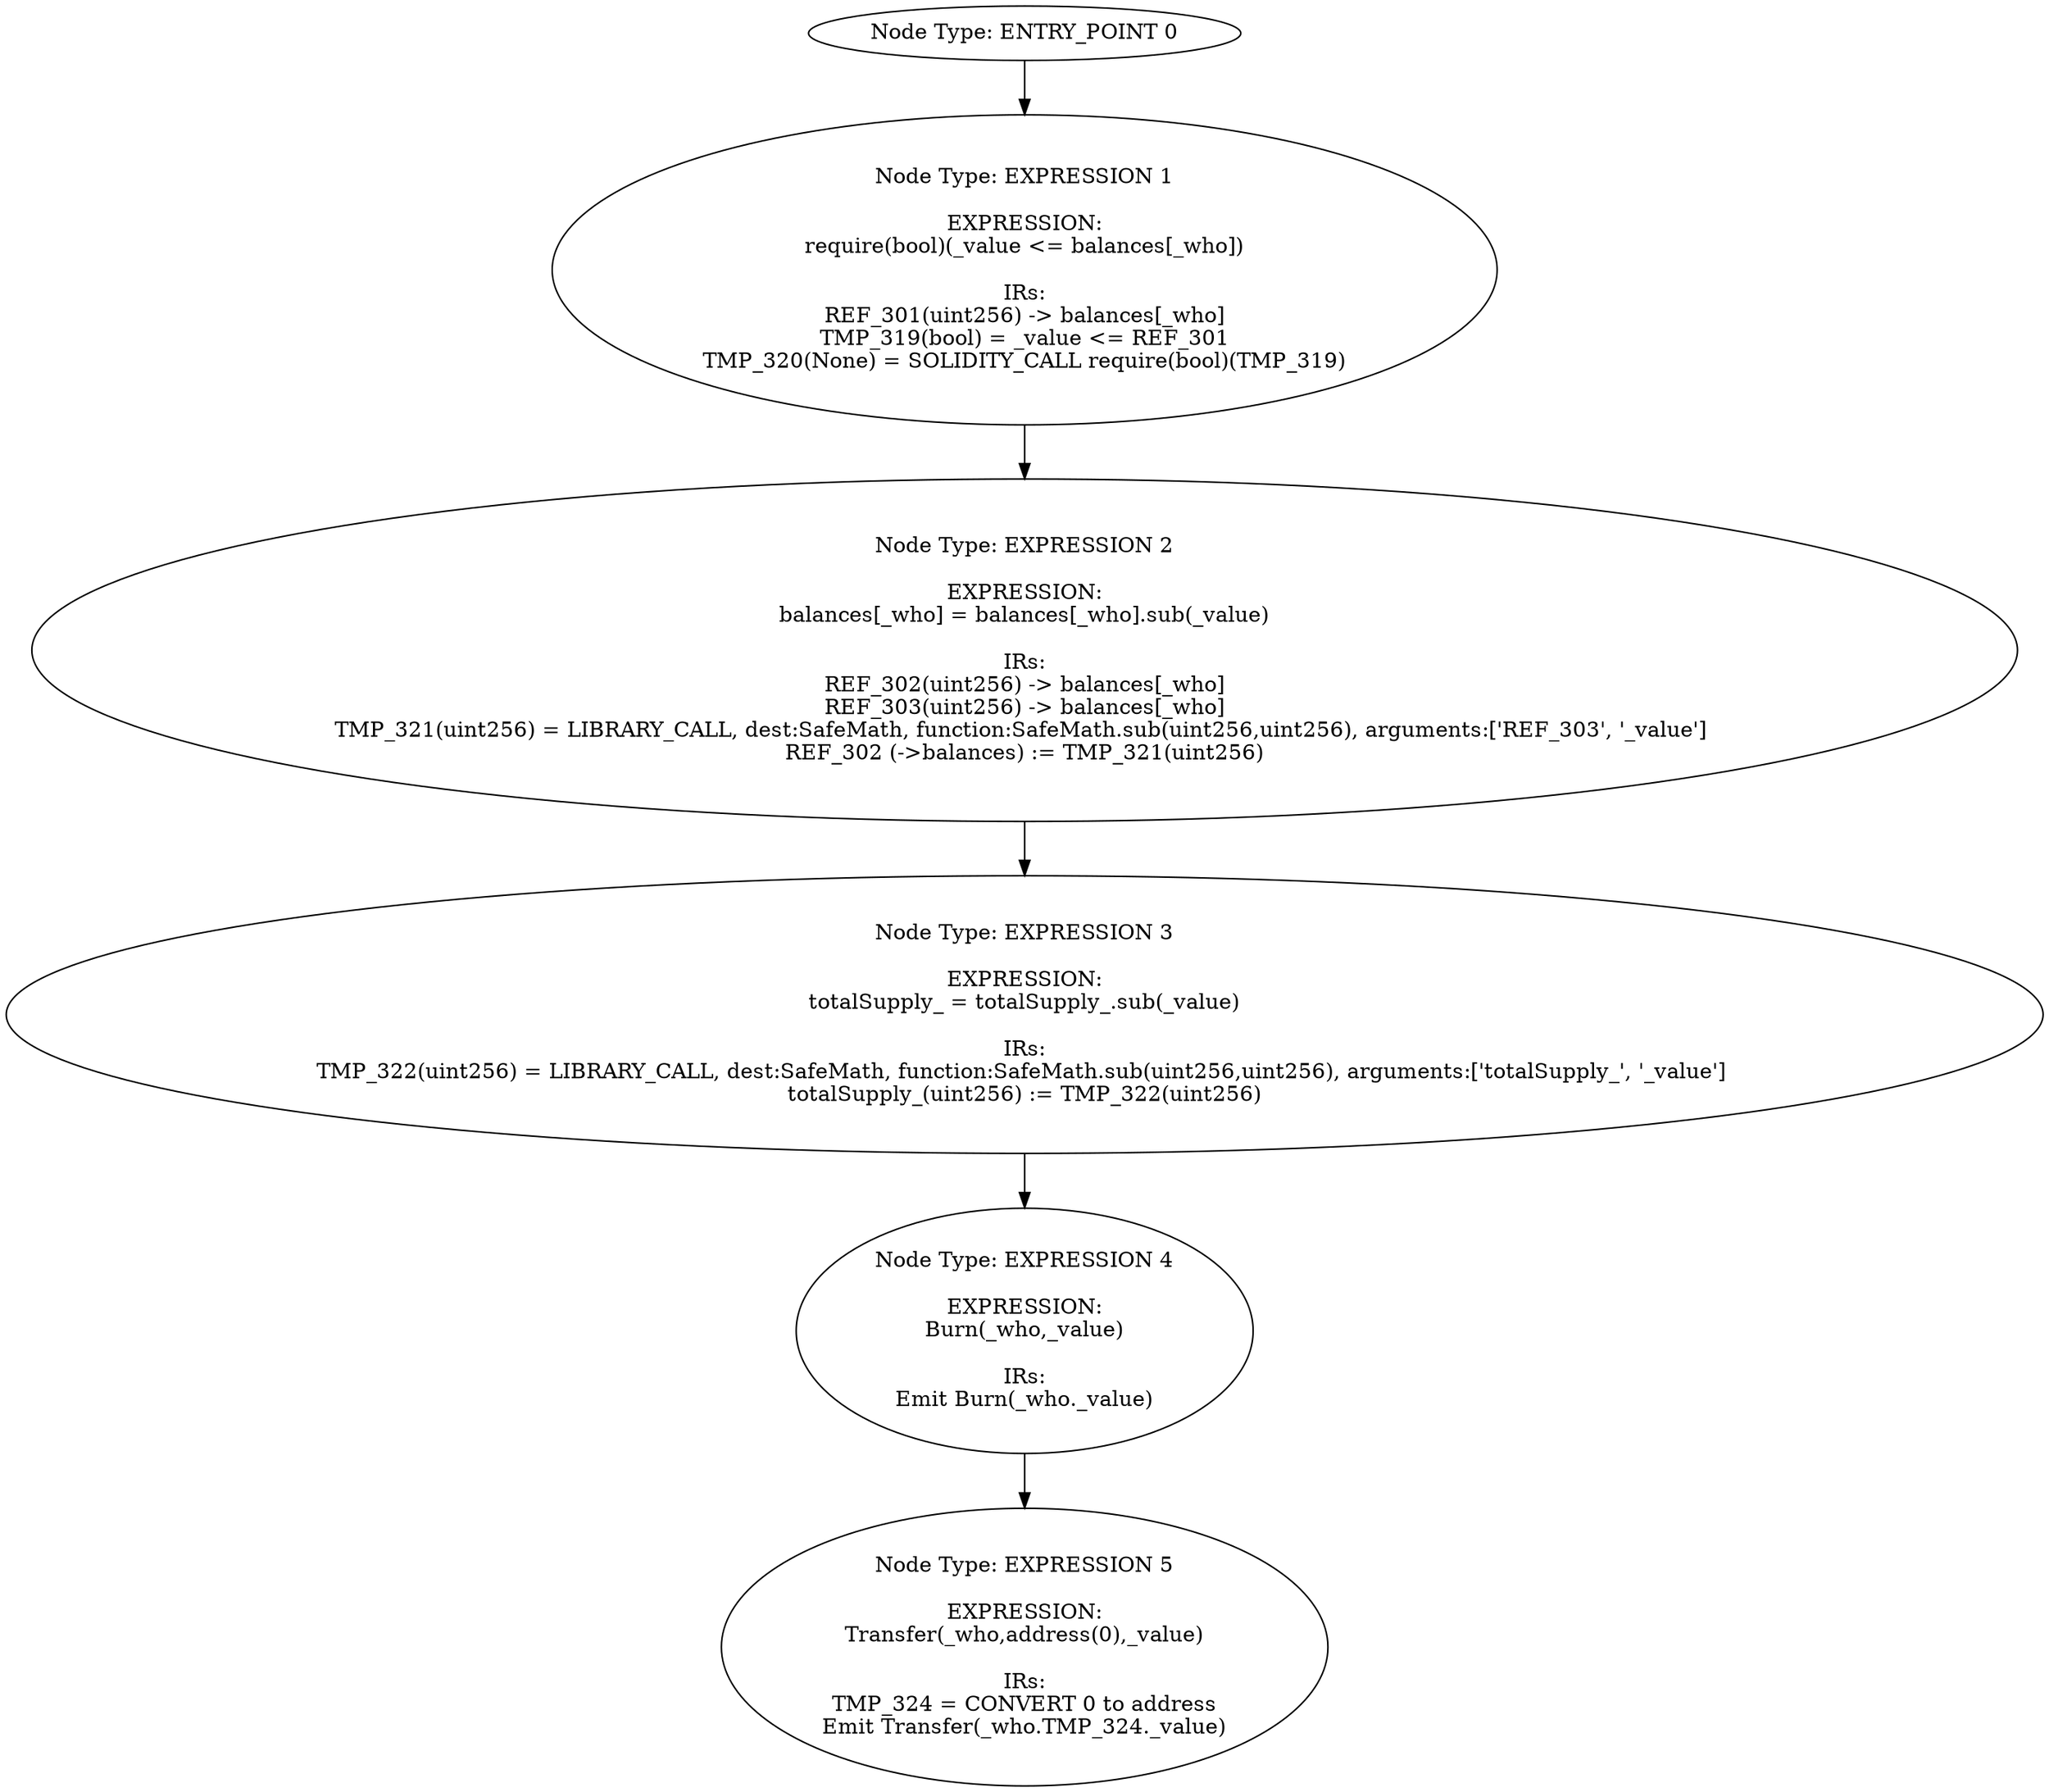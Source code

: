 digraph{
0[label="Node Type: ENTRY_POINT 0
"];
0->1;
1[label="Node Type: EXPRESSION 1

EXPRESSION:
require(bool)(_value <= balances[_who])

IRs:
REF_301(uint256) -> balances[_who]
TMP_319(bool) = _value <= REF_301
TMP_320(None) = SOLIDITY_CALL require(bool)(TMP_319)"];
1->2;
2[label="Node Type: EXPRESSION 2

EXPRESSION:
balances[_who] = balances[_who].sub(_value)

IRs:
REF_302(uint256) -> balances[_who]
REF_303(uint256) -> balances[_who]
TMP_321(uint256) = LIBRARY_CALL, dest:SafeMath, function:SafeMath.sub(uint256,uint256), arguments:['REF_303', '_value'] 
REF_302 (->balances) := TMP_321(uint256)"];
2->3;
3[label="Node Type: EXPRESSION 3

EXPRESSION:
totalSupply_ = totalSupply_.sub(_value)

IRs:
TMP_322(uint256) = LIBRARY_CALL, dest:SafeMath, function:SafeMath.sub(uint256,uint256), arguments:['totalSupply_', '_value'] 
totalSupply_(uint256) := TMP_322(uint256)"];
3->4;
4[label="Node Type: EXPRESSION 4

EXPRESSION:
Burn(_who,_value)

IRs:
Emit Burn(_who._value)"];
4->5;
5[label="Node Type: EXPRESSION 5

EXPRESSION:
Transfer(_who,address(0),_value)

IRs:
TMP_324 = CONVERT 0 to address
Emit Transfer(_who.TMP_324._value)"];
}
